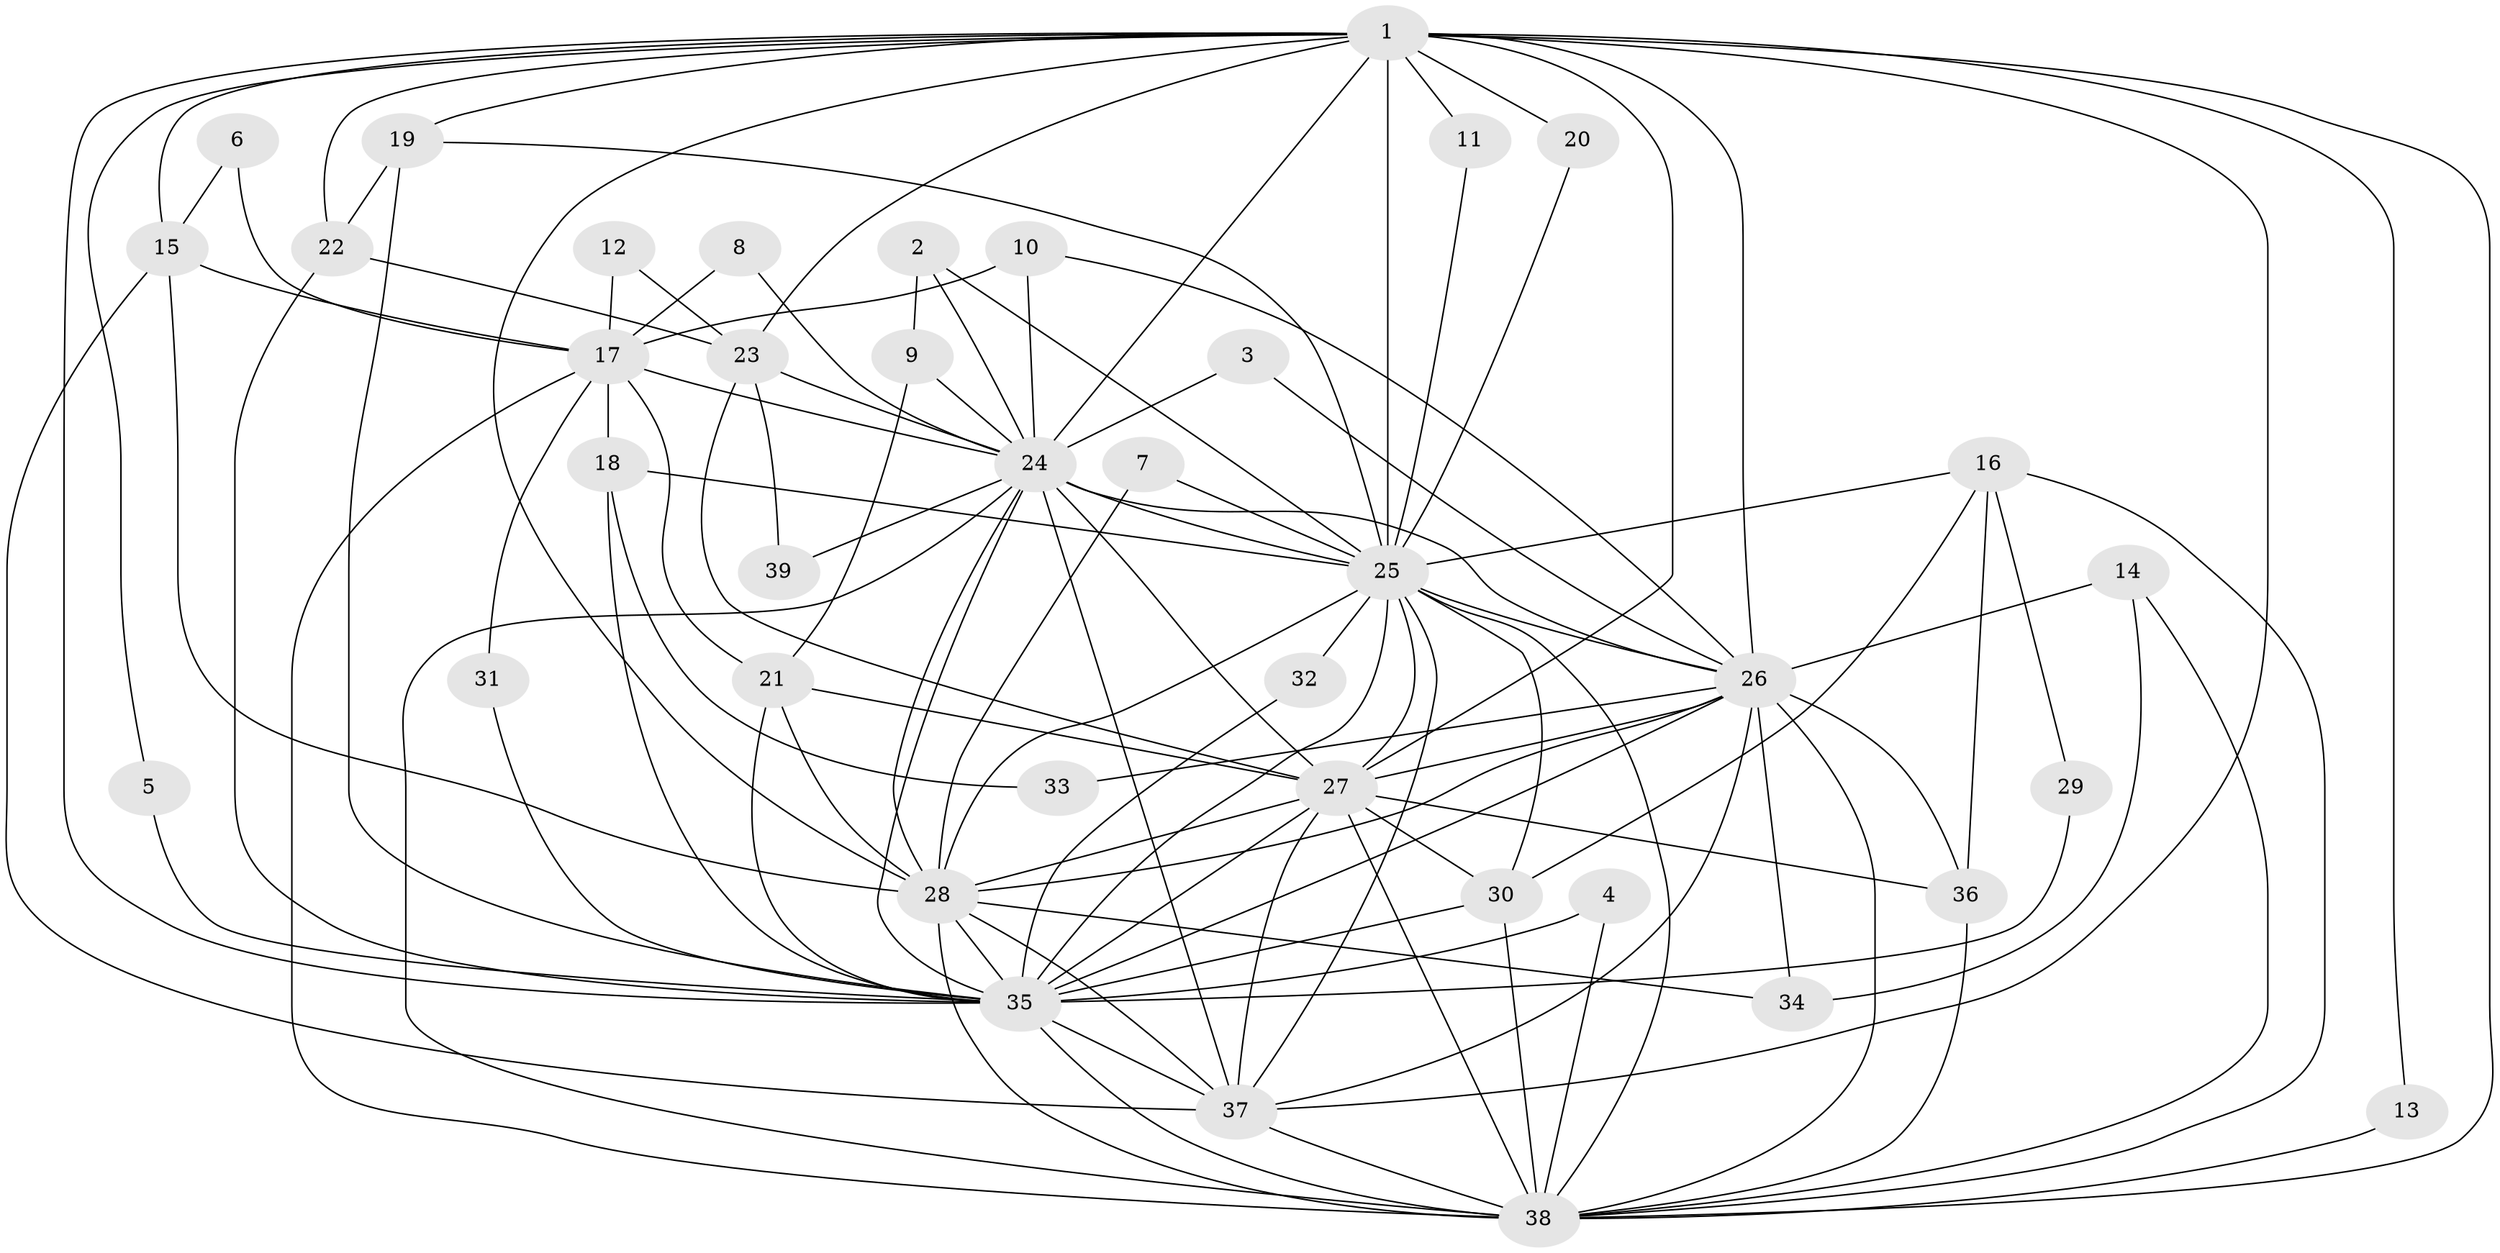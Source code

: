// original degree distribution, {17: 0.01282051282051282, 12: 0.01282051282051282, 16: 0.01282051282051282, 15: 0.02564102564102564, 19: 0.02564102564102564, 20: 0.02564102564102564, 18: 0.01282051282051282, 4: 0.07692307692307693, 5: 0.0641025641025641, 7: 0.01282051282051282, 2: 0.5128205128205128, 3: 0.19230769230769232, 10: 0.01282051282051282}
// Generated by graph-tools (version 1.1) at 2025/25/03/09/25 03:25:43]
// undirected, 39 vertices, 113 edges
graph export_dot {
graph [start="1"]
  node [color=gray90,style=filled];
  1;
  2;
  3;
  4;
  5;
  6;
  7;
  8;
  9;
  10;
  11;
  12;
  13;
  14;
  15;
  16;
  17;
  18;
  19;
  20;
  21;
  22;
  23;
  24;
  25;
  26;
  27;
  28;
  29;
  30;
  31;
  32;
  33;
  34;
  35;
  36;
  37;
  38;
  39;
  1 -- 5 [weight=1.0];
  1 -- 11 [weight=1.0];
  1 -- 13 [weight=1.0];
  1 -- 15 [weight=1.0];
  1 -- 19 [weight=1.0];
  1 -- 20 [weight=1.0];
  1 -- 22 [weight=1.0];
  1 -- 23 [weight=2.0];
  1 -- 24 [weight=2.0];
  1 -- 25 [weight=4.0];
  1 -- 26 [weight=2.0];
  1 -- 27 [weight=2.0];
  1 -- 28 [weight=2.0];
  1 -- 35 [weight=2.0];
  1 -- 37 [weight=2.0];
  1 -- 38 [weight=2.0];
  2 -- 9 [weight=1.0];
  2 -- 24 [weight=1.0];
  2 -- 25 [weight=1.0];
  3 -- 24 [weight=1.0];
  3 -- 26 [weight=1.0];
  4 -- 35 [weight=1.0];
  4 -- 38 [weight=1.0];
  5 -- 35 [weight=1.0];
  6 -- 15 [weight=1.0];
  6 -- 17 [weight=1.0];
  7 -- 25 [weight=1.0];
  7 -- 28 [weight=1.0];
  8 -- 17 [weight=1.0];
  8 -- 24 [weight=1.0];
  9 -- 21 [weight=1.0];
  9 -- 24 [weight=1.0];
  10 -- 17 [weight=1.0];
  10 -- 24 [weight=1.0];
  10 -- 26 [weight=1.0];
  11 -- 25 [weight=1.0];
  12 -- 17 [weight=1.0];
  12 -- 23 [weight=1.0];
  13 -- 38 [weight=1.0];
  14 -- 26 [weight=1.0];
  14 -- 34 [weight=1.0];
  14 -- 38 [weight=1.0];
  15 -- 17 [weight=1.0];
  15 -- 28 [weight=1.0];
  15 -- 37 [weight=1.0];
  16 -- 25 [weight=1.0];
  16 -- 29 [weight=1.0];
  16 -- 30 [weight=1.0];
  16 -- 36 [weight=1.0];
  16 -- 38 [weight=1.0];
  17 -- 18 [weight=1.0];
  17 -- 21 [weight=1.0];
  17 -- 24 [weight=1.0];
  17 -- 31 [weight=1.0];
  17 -- 38 [weight=2.0];
  18 -- 25 [weight=1.0];
  18 -- 33 [weight=1.0];
  18 -- 35 [weight=1.0];
  19 -- 22 [weight=1.0];
  19 -- 25 [weight=1.0];
  19 -- 35 [weight=1.0];
  20 -- 25 [weight=1.0];
  21 -- 27 [weight=3.0];
  21 -- 28 [weight=2.0];
  21 -- 35 [weight=1.0];
  22 -- 23 [weight=1.0];
  22 -- 35 [weight=2.0];
  23 -- 24 [weight=1.0];
  23 -- 27 [weight=1.0];
  23 -- 39 [weight=1.0];
  24 -- 25 [weight=1.0];
  24 -- 26 [weight=2.0];
  24 -- 27 [weight=1.0];
  24 -- 28 [weight=1.0];
  24 -- 35 [weight=1.0];
  24 -- 37 [weight=2.0];
  24 -- 38 [weight=1.0];
  24 -- 39 [weight=1.0];
  25 -- 26 [weight=1.0];
  25 -- 27 [weight=1.0];
  25 -- 28 [weight=1.0];
  25 -- 30 [weight=1.0];
  25 -- 32 [weight=1.0];
  25 -- 35 [weight=1.0];
  25 -- 37 [weight=1.0];
  25 -- 38 [weight=1.0];
  26 -- 27 [weight=1.0];
  26 -- 28 [weight=2.0];
  26 -- 33 [weight=2.0];
  26 -- 34 [weight=1.0];
  26 -- 35 [weight=2.0];
  26 -- 36 [weight=1.0];
  26 -- 37 [weight=1.0];
  26 -- 38 [weight=2.0];
  27 -- 28 [weight=2.0];
  27 -- 30 [weight=1.0];
  27 -- 35 [weight=1.0];
  27 -- 36 [weight=1.0];
  27 -- 37 [weight=3.0];
  27 -- 38 [weight=1.0];
  28 -- 34 [weight=1.0];
  28 -- 35 [weight=1.0];
  28 -- 37 [weight=1.0];
  28 -- 38 [weight=2.0];
  29 -- 35 [weight=1.0];
  30 -- 35 [weight=1.0];
  30 -- 38 [weight=1.0];
  31 -- 35 [weight=1.0];
  32 -- 35 [weight=1.0];
  35 -- 37 [weight=2.0];
  35 -- 38 [weight=1.0];
  36 -- 38 [weight=1.0];
  37 -- 38 [weight=2.0];
}
